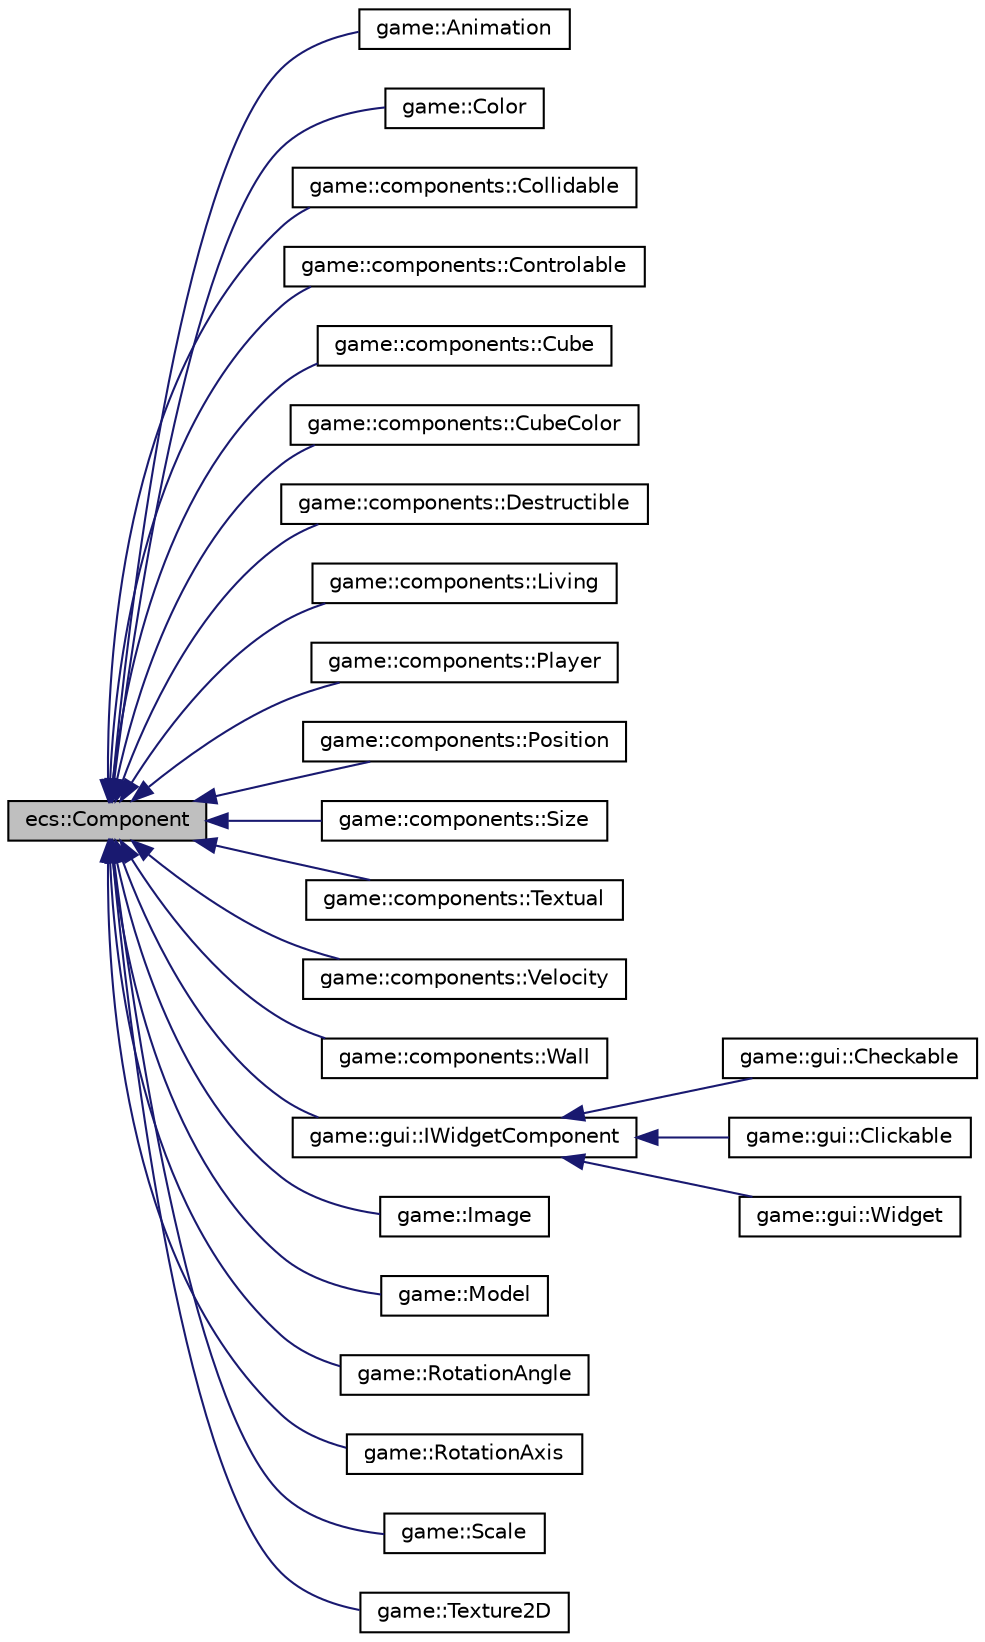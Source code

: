 digraph "ecs::Component"
{
 // LATEX_PDF_SIZE
  edge [fontname="Helvetica",fontsize="10",labelfontname="Helvetica",labelfontsize="10"];
  node [fontname="Helvetica",fontsize="10",shape=record];
  rankdir="LR";
  Node1 [label="ecs::Component",height=0.2,width=0.4,color="black", fillcolor="grey75", style="filled", fontcolor="black",tooltip="The base component type, all components must inherit from Component."];
  Node1 -> Node2 [dir="back",color="midnightblue",fontsize="10",style="solid",fontname="Helvetica"];
  Node2 [label="game::Animation",height=0.2,width=0.4,color="black", fillcolor="white", style="filled",URL="$structgame_1_1_animation.html",tooltip=" "];
  Node1 -> Node3 [dir="back",color="midnightblue",fontsize="10",style="solid",fontname="Helvetica"];
  Node3 [label="game::Color",height=0.2,width=0.4,color="black", fillcolor="white", style="filled",URL="$structgame_1_1_color.html",tooltip=" "];
  Node1 -> Node4 [dir="back",color="midnightblue",fontsize="10",style="solid",fontname="Helvetica"];
  Node4 [label="game::components::Collidable",height=0.2,width=0.4,color="black", fillcolor="white", style="filled",URL="$structgame_1_1components_1_1_collidable.html",tooltip="Collidable marker."];
  Node1 -> Node5 [dir="back",color="midnightblue",fontsize="10",style="solid",fontname="Helvetica"];
  Node5 [label="game::components::Controlable",height=0.2,width=0.4,color="black", fillcolor="white", style="filled",URL="$structgame_1_1components_1_1_controlable.html",tooltip="Controlable entity, may be a widget or a player."];
  Node1 -> Node6 [dir="back",color="midnightblue",fontsize="10",style="solid",fontname="Helvetica"];
  Node6 [label="game::components::Cube",height=0.2,width=0.4,color="black", fillcolor="white", style="filled",URL="$structgame_1_1components_1_1_cube.html",tooltip="Cube component."];
  Node1 -> Node7 [dir="back",color="midnightblue",fontsize="10",style="solid",fontname="Helvetica"];
  Node7 [label="game::components::CubeColor",height=0.2,width=0.4,color="black", fillcolor="white", style="filled",URL="$structgame_1_1components_1_1_cube_color.html",tooltip="Cube color component."];
  Node1 -> Node8 [dir="back",color="midnightblue",fontsize="10",style="solid",fontname="Helvetica"];
  Node8 [label="game::components::Destructible",height=0.2,width=0.4,color="black", fillcolor="white", style="filled",URL="$structgame_1_1components_1_1_destructible.html",tooltip="Destructible component."];
  Node1 -> Node9 [dir="back",color="midnightblue",fontsize="10",style="solid",fontname="Helvetica"];
  Node9 [label="game::components::Living",height=0.2,width=0.4,color="black", fillcolor="white", style="filled",URL="$structgame_1_1components_1_1_living.html",tooltip="Living component."];
  Node1 -> Node10 [dir="back",color="midnightblue",fontsize="10",style="solid",fontname="Helvetica"];
  Node10 [label="game::components::Player",height=0.2,width=0.4,color="black", fillcolor="white", style="filled",URL="$structgame_1_1components_1_1_player.html",tooltip="Player marker."];
  Node1 -> Node11 [dir="back",color="midnightblue",fontsize="10",style="solid",fontname="Helvetica"];
  Node11 [label="game::components::Position",height=0.2,width=0.4,color="black", fillcolor="white", style="filled",URL="$structgame_1_1components_1_1_position.html",tooltip=" "];
  Node1 -> Node12 [dir="back",color="midnightblue",fontsize="10",style="solid",fontname="Helvetica"];
  Node12 [label="game::components::Size",height=0.2,width=0.4,color="black", fillcolor="white", style="filled",URL="$structgame_1_1components_1_1_size.html",tooltip=" "];
  Node1 -> Node13 [dir="back",color="midnightblue",fontsize="10",style="solid",fontname="Helvetica"];
  Node13 [label="game::components::Textual",height=0.2,width=0.4,color="black", fillcolor="white", style="filled",URL="$structgame_1_1components_1_1_textual.html",tooltip="Textual element."];
  Node1 -> Node14 [dir="back",color="midnightblue",fontsize="10",style="solid",fontname="Helvetica"];
  Node14 [label="game::components::Velocity",height=0.2,width=0.4,color="black", fillcolor="white", style="filled",URL="$structgame_1_1components_1_1_velocity.html",tooltip="Velocity component."];
  Node1 -> Node15 [dir="back",color="midnightblue",fontsize="10",style="solid",fontname="Helvetica"];
  Node15 [label="game::components::Wall",height=0.2,width=0.4,color="black", fillcolor="white", style="filled",URL="$structgame_1_1components_1_1_wall.html",tooltip="Wall marker."];
  Node1 -> Node16 [dir="back",color="midnightblue",fontsize="10",style="solid",fontname="Helvetica"];
  Node16 [label="game::gui::IWidgetComponent",height=0.2,width=0.4,color="black", fillcolor="white", style="filled",URL="$classgame_1_1gui_1_1_i_widget_component.html",tooltip="Base class for all widgets components."];
  Node16 -> Node17 [dir="back",color="midnightblue",fontsize="10",style="solid",fontname="Helvetica"];
  Node17 [label="game::gui::Checkable",height=0.2,width=0.4,color="black", fillcolor="white", style="filled",URL="$structgame_1_1gui_1_1_checkable.html",tooltip="Checkable component, used for checkbox widgets."];
  Node16 -> Node18 [dir="back",color="midnightblue",fontsize="10",style="solid",fontname="Helvetica"];
  Node18 [label="game::gui::Clickable",height=0.2,width=0.4,color="black", fillcolor="white", style="filled",URL="$structgame_1_1gui_1_1_clickable.html",tooltip="Clickable component."];
  Node16 -> Node19 [dir="back",color="midnightblue",fontsize="10",style="solid",fontname="Helvetica"];
  Node19 [label="game::gui::Widget",height=0.2,width=0.4,color="black", fillcolor="white", style="filled",URL="$structgame_1_1gui_1_1_widget.html",tooltip="Widget component."];
  Node1 -> Node20 [dir="back",color="midnightblue",fontsize="10",style="solid",fontname="Helvetica"];
  Node20 [label="game::Image",height=0.2,width=0.4,color="black", fillcolor="white", style="filled",URL="$structgame_1_1_image.html",tooltip=" "];
  Node1 -> Node21 [dir="back",color="midnightblue",fontsize="10",style="solid",fontname="Helvetica"];
  Node21 [label="game::Model",height=0.2,width=0.4,color="black", fillcolor="white", style="filled",URL="$structgame_1_1_model.html",tooltip=" "];
  Node1 -> Node22 [dir="back",color="midnightblue",fontsize="10",style="solid",fontname="Helvetica"];
  Node22 [label="game::RotationAngle",height=0.2,width=0.4,color="black", fillcolor="white", style="filled",URL="$structgame_1_1_rotation_angle.html",tooltip=" "];
  Node1 -> Node23 [dir="back",color="midnightblue",fontsize="10",style="solid",fontname="Helvetica"];
  Node23 [label="game::RotationAxis",height=0.2,width=0.4,color="black", fillcolor="white", style="filled",URL="$structgame_1_1_rotation_axis.html",tooltip=" "];
  Node1 -> Node24 [dir="back",color="midnightblue",fontsize="10",style="solid",fontname="Helvetica"];
  Node24 [label="game::Scale",height=0.2,width=0.4,color="black", fillcolor="white", style="filled",URL="$structgame_1_1_scale.html",tooltip=" "];
  Node1 -> Node25 [dir="back",color="midnightblue",fontsize="10",style="solid",fontname="Helvetica"];
  Node25 [label="game::Texture2D",height=0.2,width=0.4,color="black", fillcolor="white", style="filled",URL="$structgame_1_1_texture2_d.html",tooltip=" "];
}
